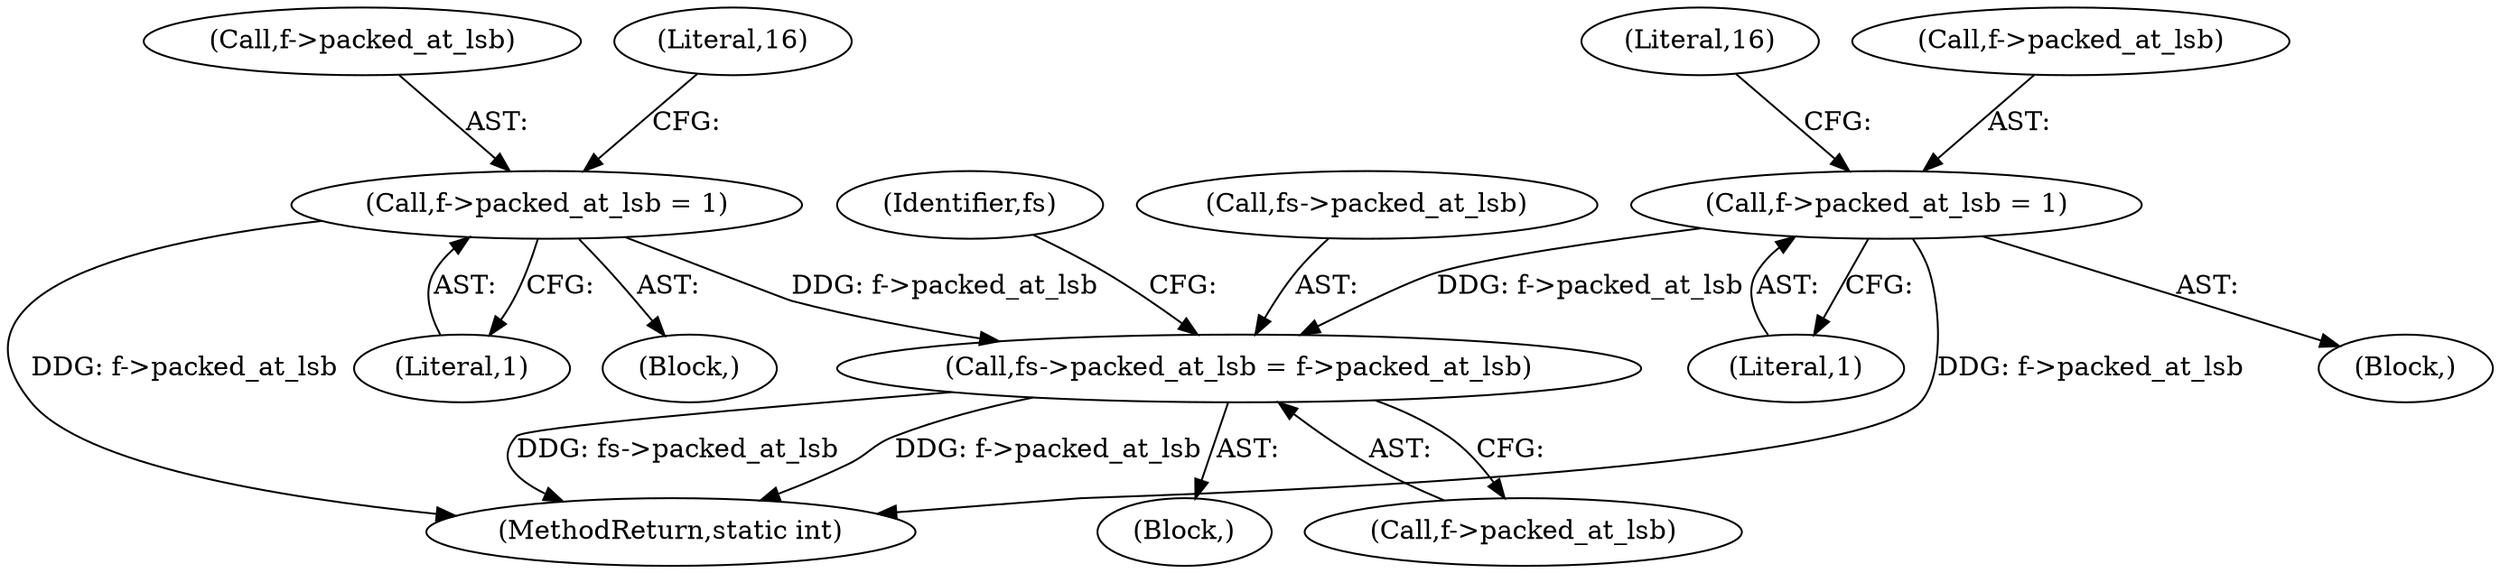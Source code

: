 digraph "0_FFmpeg_b05cd1ea7e45a836f7f6071a716c38bb30326e0f@pointer" {
"1000992" [label="(Call,fs->packed_at_lsb = f->packed_at_lsb)"];
"1000527" [label="(Call,f->packed_at_lsb = 1)"];
"1000590" [label="(Call,f->packed_at_lsb = 1)"];
"1001295" [label="(MethodReturn,static int)"];
"1000993" [label="(Call,fs->packed_at_lsb)"];
"1000992" [label="(Call,fs->packed_at_lsb = f->packed_at_lsb)"];
"1000526" [label="(Block,)"];
"1000531" [label="(Literal,1)"];
"1000996" [label="(Call,f->packed_at_lsb)"];
"1000598" [label="(Literal,16)"];
"1000591" [label="(Call,f->packed_at_lsb)"];
"1000528" [label="(Call,f->packed_at_lsb)"];
"1001001" [label="(Identifier,fs)"];
"1000535" [label="(Literal,16)"];
"1000589" [label="(Block,)"];
"1000594" [label="(Literal,1)"];
"1000590" [label="(Call,f->packed_at_lsb = 1)"];
"1000976" [label="(Block,)"];
"1000527" [label="(Call,f->packed_at_lsb = 1)"];
"1000992" -> "1000976"  [label="AST: "];
"1000992" -> "1000996"  [label="CFG: "];
"1000993" -> "1000992"  [label="AST: "];
"1000996" -> "1000992"  [label="AST: "];
"1001001" -> "1000992"  [label="CFG: "];
"1000992" -> "1001295"  [label="DDG: f->packed_at_lsb"];
"1000992" -> "1001295"  [label="DDG: fs->packed_at_lsb"];
"1000527" -> "1000992"  [label="DDG: f->packed_at_lsb"];
"1000590" -> "1000992"  [label="DDG: f->packed_at_lsb"];
"1000527" -> "1000526"  [label="AST: "];
"1000527" -> "1000531"  [label="CFG: "];
"1000528" -> "1000527"  [label="AST: "];
"1000531" -> "1000527"  [label="AST: "];
"1000535" -> "1000527"  [label="CFG: "];
"1000527" -> "1001295"  [label="DDG: f->packed_at_lsb"];
"1000590" -> "1000589"  [label="AST: "];
"1000590" -> "1000594"  [label="CFG: "];
"1000591" -> "1000590"  [label="AST: "];
"1000594" -> "1000590"  [label="AST: "];
"1000598" -> "1000590"  [label="CFG: "];
"1000590" -> "1001295"  [label="DDG: f->packed_at_lsb"];
}
